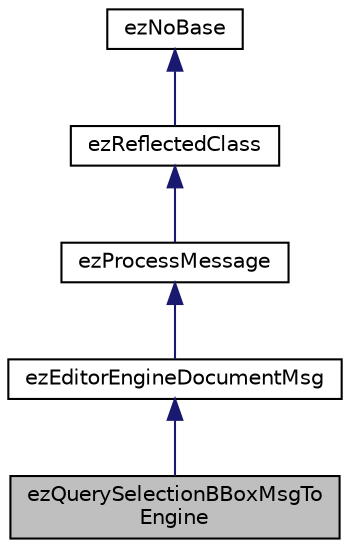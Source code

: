 digraph "ezQuerySelectionBBoxMsgToEngine"
{
 // LATEX_PDF_SIZE
  edge [fontname="Helvetica",fontsize="10",labelfontname="Helvetica",labelfontsize="10"];
  node [fontname="Helvetica",fontsize="10",shape=record];
  Node1 [label="ezQuerySelectionBBoxMsgTo\lEngine",height=0.2,width=0.4,color="black", fillcolor="grey75", style="filled", fontcolor="black",tooltip=" "];
  Node2 -> Node1 [dir="back",color="midnightblue",fontsize="10",style="solid",fontname="Helvetica"];
  Node2 [label="ezEditorEngineDocumentMsg",height=0.2,width=0.4,color="black", fillcolor="white", style="filled",URL="$d1/dfa/classez_editor_engine_document_msg.htm",tooltip="Base class for all messages that are tied to some document."];
  Node3 -> Node2 [dir="back",color="midnightblue",fontsize="10",style="solid",fontname="Helvetica"];
  Node3 [label="ezProcessMessage",height=0.2,width=0.4,color="black", fillcolor="white", style="filled",URL="$db/d40/classez_process_message.htm",tooltip="Base class for IPC messages transmitted by ezIpcChannel."];
  Node4 -> Node3 [dir="back",color="midnightblue",fontsize="10",style="solid",fontname="Helvetica"];
  Node4 [label="ezReflectedClass",height=0.2,width=0.4,color="black", fillcolor="white", style="filled",URL="$db/d45/classez_reflected_class.htm",tooltip="All classes that should be dynamically reflectable, need to be derived from this base class."];
  Node5 -> Node4 [dir="back",color="midnightblue",fontsize="10",style="solid",fontname="Helvetica"];
  Node5 [label="ezNoBase",height=0.2,width=0.4,color="black", fillcolor="white", style="filled",URL="$d4/d02/classez_no_base.htm",tooltip="Dummy type to pass to templates and macros that expect a base type for a class that has no base."];
}
